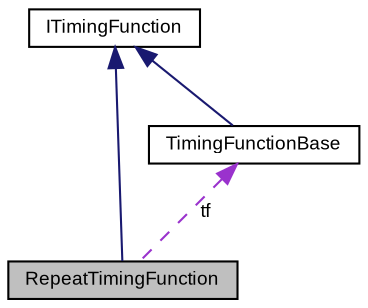 digraph "RepeatTimingFunction"
{
  bgcolor="transparent";
  edge [fontname="Arial",fontsize="9",labelfontname="Arial",labelfontsize="9"];
  node [fontname="Arial",fontsize="9",shape=record];
  Node1 [label="RepeatTimingFunction",height=0.2,width=0.4,color="black", fillcolor="grey75", style="filled" fontcolor="black"];
  Node2 -> Node1 [dir="back",color="midnightblue",fontsize="9",style="solid",fontname="Arial"];
  Node2 [label="ITimingFunction",height=0.2,width=0.4,color="black",URL="$class_v_s_t_g_u_i_1_1_animation_1_1_i_timing_function.html",tooltip="Animation timing function interface. "];
  Node3 -> Node1 [dir="back",color="darkorchid3",fontsize="9",style="dashed",label=" tf" ,fontname="Arial"];
  Node3 [label="TimingFunctionBase",height=0.2,width=0.4,color="black",URL="$class_v_s_t_g_u_i_1_1_animation_1_1_timing_function_base.html"];
  Node2 -> Node3 [dir="back",color="midnightblue",fontsize="9",style="solid",fontname="Arial"];
}
